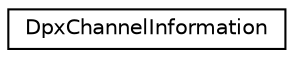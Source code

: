 digraph G
{
  edge [fontname="Helvetica",fontsize="10",labelfontname="Helvetica",labelfontsize="10"];
  node [fontname="Helvetica",fontsize="10",shape=record];
  rankdir=LR;
  Node1 [label="DpxChannelInformation",height=0.2,width=0.4,color="black", fillcolor="white", style="filled",URL="$d0/ddd/structDpxChannelInformation.html"];
}

